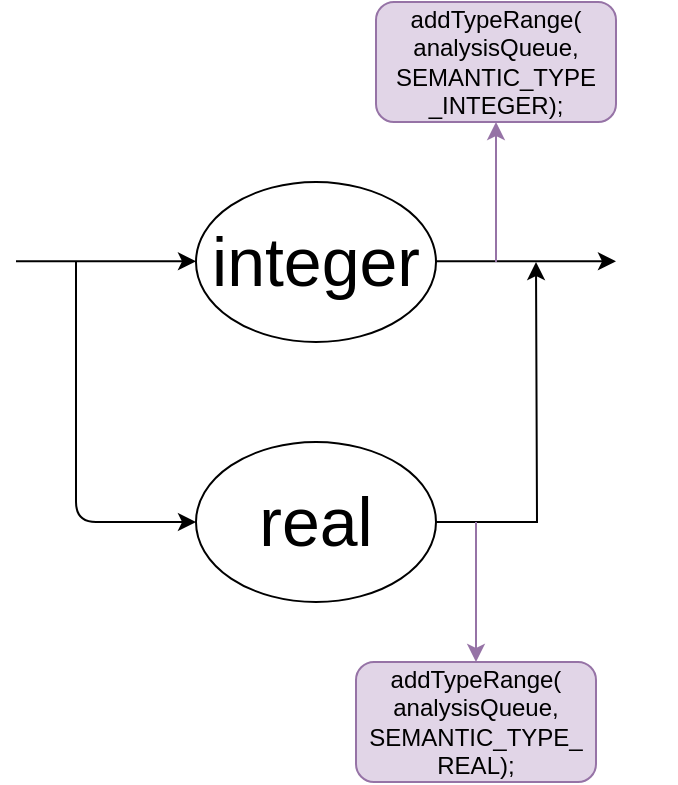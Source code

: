 <mxfile version="12.8.4" type="device"><diagram id="I5BP6vOR_1D-y6K9_unL" name="Page-1"><mxGraphModel dx="1396" dy="302" grid="1" gridSize="10" guides="1" tooltips="1" connect="1" arrows="1" fold="1" page="1" pageScale="1" pageWidth="827" pageHeight="1169" math="0" shadow="0"><root><mxCell id="0"/><mxCell id="1" parent="0"/><mxCell id="O-2B8J6z23T6gLeh-mQW-1" value="" style="group" parent="1" vertex="1" connectable="0"><mxGeometry width="330" height="390" as="geometry"/></mxCell><mxCell id="v13ukz6947T7niQ2Wike-7" value="" style="group" parent="O-2B8J6z23T6gLeh-mQW-1" vertex="1" connectable="0"><mxGeometry width="330" height="390" as="geometry"/></mxCell><mxCell id="Dvv93qsHE8iZuxDN588F-35" value="" style="group" parent="v13ukz6947T7niQ2Wike-7" vertex="1" connectable="0"><mxGeometry y="90" width="330" height="210" as="geometry"/></mxCell><mxCell id="Dvv93qsHE8iZuxDN588F-12" value="&lt;font style=&quot;font-size: 34px&quot;&gt;integer&lt;/font&gt;" style="ellipse;whiteSpace=wrap;html=1;" parent="Dvv93qsHE8iZuxDN588F-35" vertex="1"><mxGeometry x="90" width="120" height="80" as="geometry"/></mxCell><mxCell id="Dvv93qsHE8iZuxDN588F-13" value="" style="endArrow=classic;html=1;entryX=0;entryY=0.5;entryDx=0;entryDy=0;" parent="Dvv93qsHE8iZuxDN588F-35" edge="1"><mxGeometry width="50" height="50" relative="1" as="geometry"><mxPoint x="210" y="39.64" as="sourcePoint"/><mxPoint x="300" y="39.64" as="targetPoint"/></mxGeometry></mxCell><mxCell id="Dvv93qsHE8iZuxDN588F-16" value="" style="endArrow=classic;html=1;entryX=0;entryY=0.5;entryDx=0;entryDy=0;" parent="Dvv93qsHE8iZuxDN588F-35" edge="1"><mxGeometry width="50" height="50" relative="1" as="geometry"><mxPoint y="39.64" as="sourcePoint"/><mxPoint x="90" y="39.64" as="targetPoint"/></mxGeometry></mxCell><mxCell id="Dvv93qsHE8iZuxDN588F-28" value="" style="endArrow=classic;html=1;entryX=0;entryY=0.5;entryDx=0;entryDy=0;" parent="Dvv93qsHE8iZuxDN588F-35" target="Dvv93qsHE8iZuxDN588F-32" edge="1"><mxGeometry width="50" height="50" relative="1" as="geometry"><mxPoint x="30" y="40" as="sourcePoint"/><mxPoint x="90" y="120" as="targetPoint"/><Array as="points"><mxPoint x="30" y="170"/></Array></mxGeometry></mxCell><mxCell id="Dvv93qsHE8iZuxDN588F-34" value="" style="edgeStyle=orthogonalEdgeStyle;rounded=0;orthogonalLoop=1;jettySize=auto;html=1;" parent="Dvv93qsHE8iZuxDN588F-35" source="Dvv93qsHE8iZuxDN588F-32" edge="1"><mxGeometry relative="1" as="geometry"><mxPoint x="260" y="40" as="targetPoint"/></mxGeometry></mxCell><mxCell id="Dvv93qsHE8iZuxDN588F-32" value="&lt;font style=&quot;font-size: 34px&quot;&gt;real&lt;br&gt;&lt;/font&gt;" style="ellipse;whiteSpace=wrap;html=1;" parent="Dvv93qsHE8iZuxDN588F-35" vertex="1"><mxGeometry x="90" y="130" width="120" height="80" as="geometry"/></mxCell><mxCell id="v13ukz6947T7niQ2Wike-6" value="" style="endArrow=classic;html=1;fillColor=#e1d5e7;strokeColor=#9673a6;" parent="Dvv93qsHE8iZuxDN588F-35" target="v13ukz6947T7niQ2Wike-5" edge="1"><mxGeometry width="50" height="50" relative="1" as="geometry"><mxPoint x="230" y="170" as="sourcePoint"/><mxPoint x="230" y="170" as="targetPoint"/></mxGeometry></mxCell><mxCell id="v13ukz6947T7niQ2Wike-1" value="" style="endArrow=classic;html=1;fillColor=#e1d5e7;strokeColor=#9673a6;entryX=0.5;entryY=1;entryDx=0;entryDy=0;" parent="v13ukz6947T7niQ2Wike-7" target="v13ukz6947T7niQ2Wike-2" edge="1"><mxGeometry width="50" height="50" relative="1" as="geometry"><mxPoint x="240" y="130" as="sourcePoint"/><mxPoint x="249.5" y="130" as="targetPoint"/></mxGeometry></mxCell><mxCell id="v13ukz6947T7niQ2Wike-2" value="addTypeRange(&lt;br&gt;analysisQueue,&lt;br&gt;SEMANTIC_TYPE&lt;br&gt;_INTEGER);" style="rounded=1;whiteSpace=wrap;html=1;fillColor=#e1d5e7;strokeColor=#9673a6;" parent="v13ukz6947T7niQ2Wike-7" vertex="1"><mxGeometry x="180" width="120" height="60" as="geometry"/></mxCell><mxCell id="v13ukz6947T7niQ2Wike-5" value="addTypeRange(&lt;br&gt;analysisQueue,&lt;br&gt;SEMANTIC_TYPE_&lt;br&gt;REAL);" style="rounded=1;whiteSpace=wrap;html=1;fillColor=#e1d5e7;strokeColor=#9673a6;" parent="v13ukz6947T7niQ2Wike-7" vertex="1"><mxGeometry x="170" y="330" width="120" height="60" as="geometry"/></mxCell></root></mxGraphModel></diagram></mxfile>